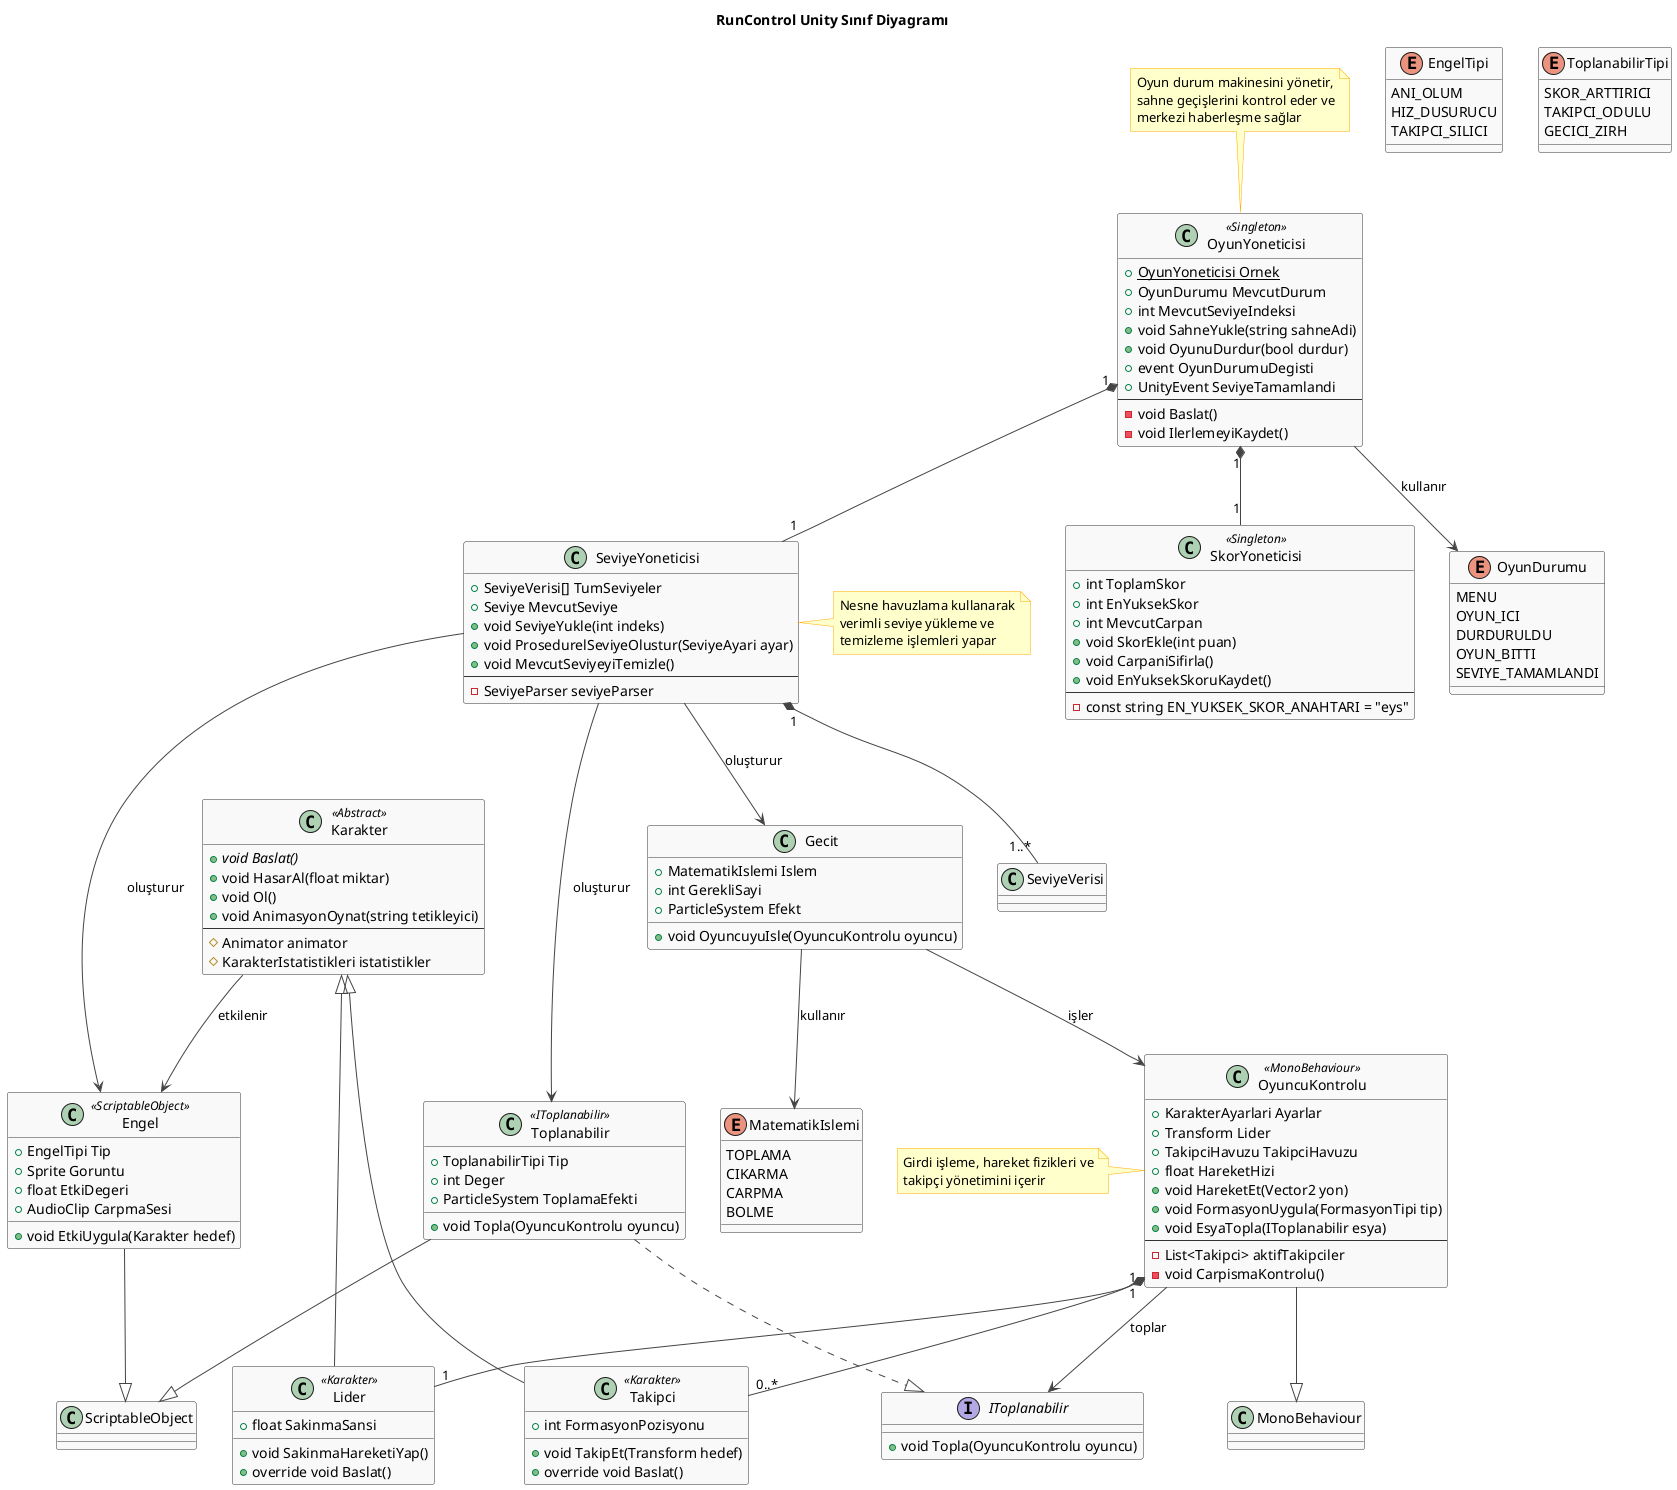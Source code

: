 @startuml RunControl_ProfesyonelSinifDiyagrami
title RunControl Unity Sınıf Diyagramı

skinparam {
  ClassBackgroundColor #F9F9F9
  ClassBorderColor #333333
  ArrowColor #444444
  NoteBackgroundColor #FFFFCC
  NoteBorderColor #FFAA00
}

'### ÇEKİRDEK SİSTEMLER ###
class OyunYoneticisi <<Singleton>> {
  {static} +OyunYoneticisi Ornek
  +OyunDurumu MevcutDurum
  +int MevcutSeviyeIndeksi
  +void SahneYukle(string sahneAdi)
  +void OyunuDurdur(bool durdur)
  +event OyunDurumuDegisti
  +UnityEvent SeviyeTamamlandi
  --
  -void Baslat()
  -void IlerlemeyiKaydet()
}

class SeviyeYoneticisi {
  +SeviyeVerisi[] TumSeviyeler
  +Seviye MevcutSeviye
  +void SeviyeYukle(int indeks)
  +void ProsedurelSeviyeOlustur(SeviyeAyari ayar)
  +void MevcutSeviyeyiTemizle()
  --
  -SeviyeParser seviyeParser
}

class SkorYoneticisi <<Singleton>> {
  +int ToplamSkor
  +int EnYuksekSkor
  +int MevcutCarpan
  +void SkorEkle(int puan)
  +void CarpaniSifirla()
  +void EnYuksekSkoruKaydet()
  --
  -const string EN_YUKSEK_SKOR_ANAHTARI = "eys"
}

'### OYUNCU SİSTEMİ ###
class OyuncuKontrolu <<MonoBehaviour>> {
  +KarakterAyarlari Ayarlar
  +Transform Lider
  +TakipciHavuzu TakipciHavuzu
  +float HareketHizi
  +void HareketEt(Vector2 yon)
  +void FormasyonUygula(FormasyonTipi tip)
  +void EsyaTopla(IToplanabilir esya)
  --
  -List<Takipci> aktifTakipciler
  -void CarpismaKontrolu()
}

class Karakter <<Abstract>> {
  {abstract} +void Baslat()
  +void HasarAl(float miktar)
  +void Ol()
  +void AnimasyonOynat(string tetikleyici)
  --
  #Animator animator
  #KarakterIstatistikleri istatistikler
}

class Lider <<Karakter>> {
  +float SakinmaSansi
  +void SakinmaHareketiYap()
  +override void Baslat()
}

class Takipci <<Karakter>> {
  +int FormasyonPozisyonu
  +void TakipEt(Transform hedef)
  +override void Baslat()
}

'### OYUN NESNELERİ ###
class Engel <<ScriptableObject>> {
  +EngelTipi Tip
  +Sprite Goruntu
  +float EtkiDegeri
  +AudioClip CarpmaSesi
  +void EtkiUygula(Karakter hedef)
}

class Gecit {
  +MatematikIslemi Islem
  +int GerekliSayi
  +ParticleSystem Efekt
  +void OyuncuyuIsle(OyuncuKontrolu oyuncu)
}

interface IToplanabilir {
  +void Topla(OyuncuKontrolu oyuncu)
}

class Toplanabilir <<IToplanabilir>> {
  +ToplanabilirTipi Tip
  +int Deger
  +ParticleSystem ToplamaEfekti
  +void Topla(OyuncuKontrolu oyuncu)
}

'### VERİ YAPILARI ###
enum OyunDurumu {
  MENU
  OYUN_ICI
  DURDURULDU
  OYUN_BITTI
  SEVIYE_TAMAMLANDI
}

enum EngelTipi {
  ANI_OLUM
  HIZ_DUSURUCU
  TAKIPCI_SILICI
}

enum MatematikIslemi {
  TOPLAMA
  CIKARMA
  CARPMA
  BOLME
}

enum ToplanabilirTipi {
  SKOR_ARTTIRICI
  TAKIPCI_ODULU
  GECICI_ZIRH
}

'### İLİŞKİLER ###
OyunYoneticisi "1" *-- "1" SeviyeYoneticisi
OyunYoneticisi "1" *-- "1" SkorYoneticisi
OyunYoneticisi --> OyunDurumu : kullanır

SeviyeYoneticisi "1" *-- "1..*" SeviyeVerisi
SeviyeYoneticisi --> Engel : oluşturur
SeviyeYoneticisi --> Gecit : oluşturur
SeviyeYoneticisi --> Toplanabilir : oluşturur

OyuncuKontrolu "1" *-- "1" Lider
OyuncuKontrolu "1" *-- "0..*" Takipci
OyuncuKontrolu --> IToplanabilir : toplar
OyuncuKontrolu --|> MonoBehaviour

Karakter <|-- Lider
Karakter <|-- Takipci
Karakter --> Engel : etkilenir

Gecit --> OyuncuKontrolu : işler
Gecit --> MatematikIslemi : kullanır

Engel --|> ScriptableObject
Toplanabilir --|> ScriptableObject
Toplanabilir ..|> IToplanabilir

note top of OyunYoneticisi 
  Oyun durum makinesini yönetir,
  sahne geçişlerini kontrol eder ve
  merkezi haberleşme sağlar
end note

note right of SeviyeYoneticisi
  Nesne havuzlama kullanarak
  verimli seviye yükleme ve
  temizleme işlemleri yapar
end note

note left of OyuncuKontrolu
  Girdi işleme, hareket fizikleri ve
  takipçi yönetimini içerir
end note

@enduml